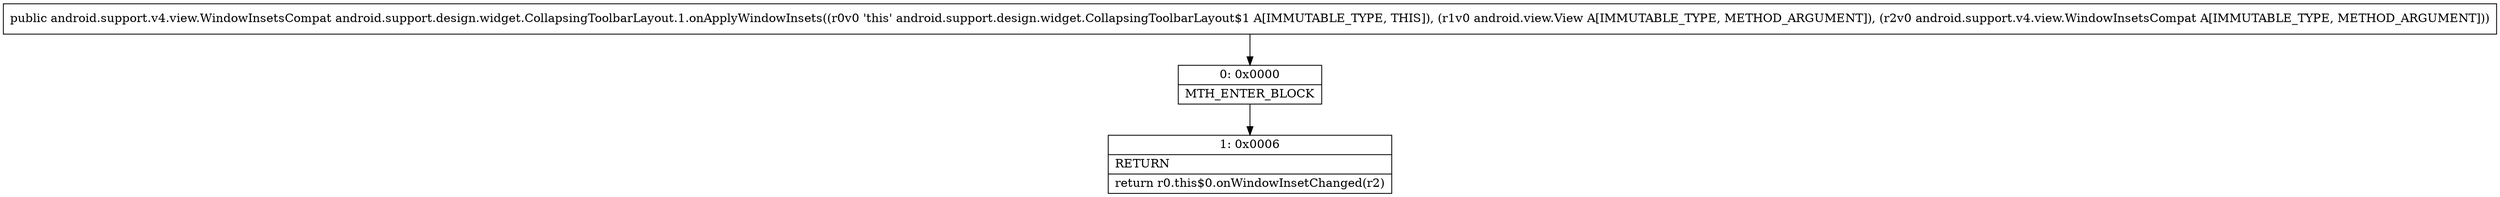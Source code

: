 digraph "CFG forandroid.support.design.widget.CollapsingToolbarLayout.1.onApplyWindowInsets(Landroid\/view\/View;Landroid\/support\/v4\/view\/WindowInsetsCompat;)Landroid\/support\/v4\/view\/WindowInsetsCompat;" {
Node_0 [shape=record,label="{0\:\ 0x0000|MTH_ENTER_BLOCK\l}"];
Node_1 [shape=record,label="{1\:\ 0x0006|RETURN\l|return r0.this$0.onWindowInsetChanged(r2)\l}"];
MethodNode[shape=record,label="{public android.support.v4.view.WindowInsetsCompat android.support.design.widget.CollapsingToolbarLayout.1.onApplyWindowInsets((r0v0 'this' android.support.design.widget.CollapsingToolbarLayout$1 A[IMMUTABLE_TYPE, THIS]), (r1v0 android.view.View A[IMMUTABLE_TYPE, METHOD_ARGUMENT]), (r2v0 android.support.v4.view.WindowInsetsCompat A[IMMUTABLE_TYPE, METHOD_ARGUMENT])) }"];
MethodNode -> Node_0;
Node_0 -> Node_1;
}

